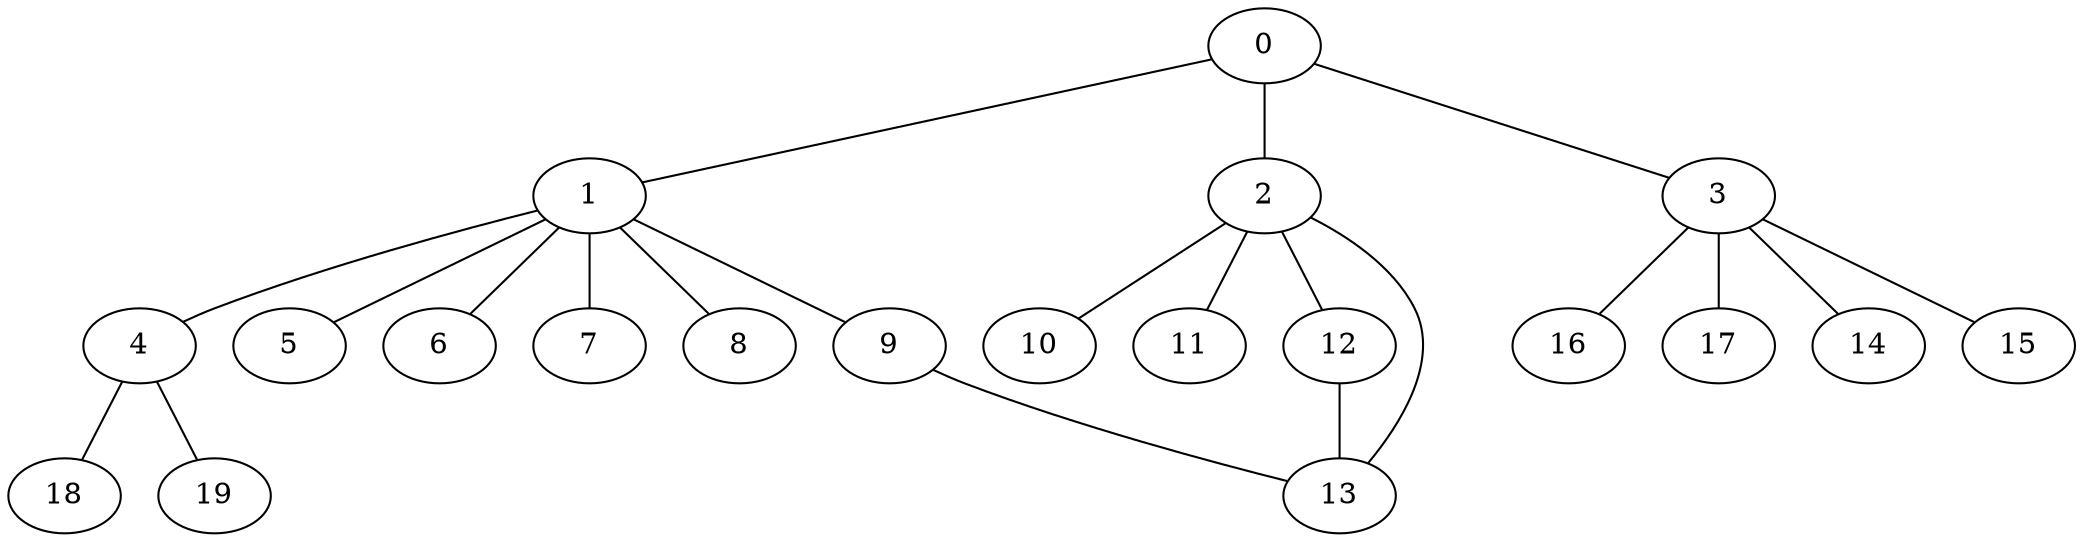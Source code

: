 
graph graphname {
    0 -- 1
0 -- 2
0 -- 3
1 -- 4
1 -- 5
1 -- 6
1 -- 7
1 -- 8
1 -- 9
2 -- 10
2 -- 11
2 -- 12
2 -- 13
3 -- 16
3 -- 17
3 -- 14
3 -- 15
4 -- 18
4 -- 19
9 -- 13
12 -- 13

}
